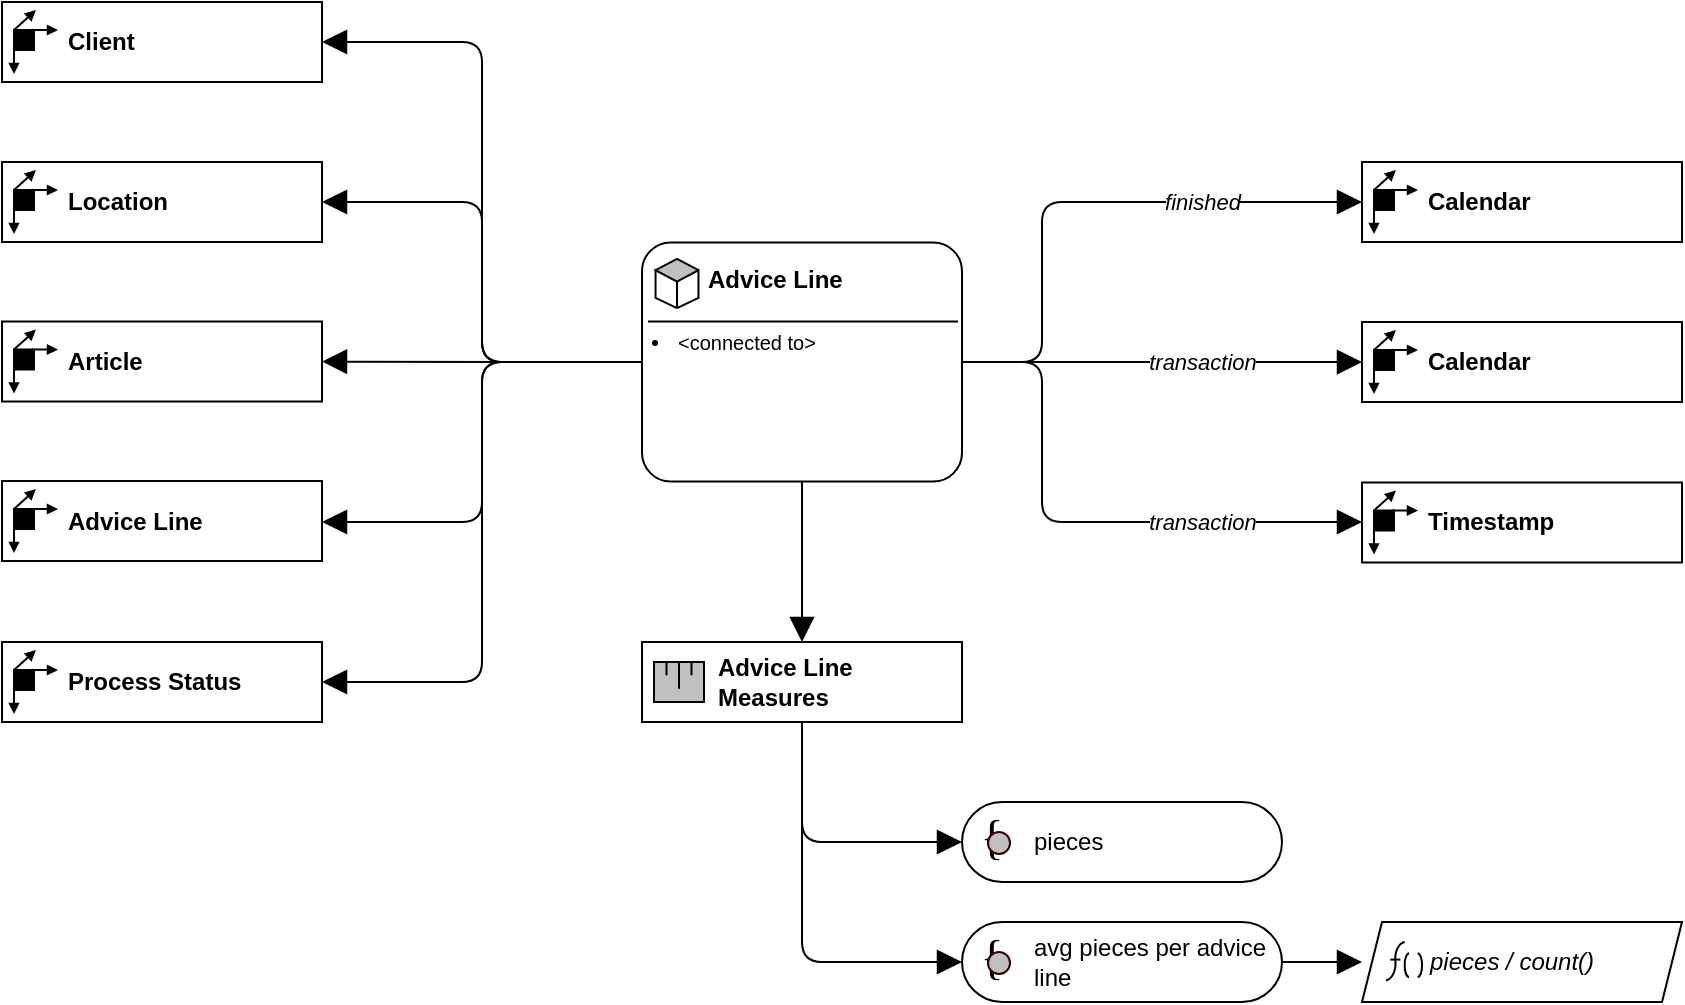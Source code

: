 <mxfile version="25.0.3">
  <diagram name="Seite-1" id="D6MCeGrKerhMQp70AOl7">
    <mxGraphModel dx="2120" dy="697" grid="1" gridSize="10" guides="1" tooltips="1" connect="1" arrows="1" fold="1" page="1" pageScale="1" pageWidth="827" pageHeight="1169" math="0" shadow="0">
      <root>
        <mxCell id="0" />
        <mxCell id="1" parent="0" />
        <object label="Advice Line" btelligentShapeType="MeasureGroup" btelligentLibrary="ADAPT" id="GLuP2zMcqy0yixXODWUq-1">
          <mxCell style="group;fillColor=default;connectable=1;whiteSpace=wrap;align=left;spacingTop=5;spacingLeft=31;fontStyle=1;textShadow=0;labelBorderColor=none;labelBackgroundColor=none;" vertex="1" connectable="0" parent="1">
            <mxGeometry x="240" y="280.25" width="160" height="119.5" as="geometry" />
          </mxCell>
        </object>
        <object label="" ADAPT="Measuregroup (Cube)" id="GLuP2zMcqy0yixXODWUq-2">
          <mxCell style="rounded=1;whiteSpace=wrap;html=1;arcSize=12;align=left;spacingLeft=-16;verticalAlign=top;spacingTop=30;fontSize=12;container=0;fillColor=none;noLabel=1;connectable=0;editable=0;movable=1;resizable=1;rotatable=1;deletable=1;locked=0;" vertex="1" parent="GLuP2zMcqy0yixXODWUq-1">
            <mxGeometry width="160" height="119.5" as="geometry" />
          </mxCell>
        </object>
        <mxCell id="GLuP2zMcqy0yixXODWUq-3" value="" style="endArrow=none;html=1;rounded=0;editable=0;" edge="1" parent="GLuP2zMcqy0yixXODWUq-1">
          <mxGeometry width="50" height="50" relative="1" as="geometry">
            <mxPoint x="3" y="39.5" as="sourcePoint" />
            <mxPoint x="158" y="39.5" as="targetPoint" />
            <Array as="points">
              <mxPoint x="73" y="39.5" />
            </Array>
          </mxGeometry>
        </mxCell>
        <mxCell id="GLuP2zMcqy0yixXODWUq-4" style="vsdxID=9;fillColor=#FFFFFF;gradientColor=none;shape=stencil(jZBNDoQgDIVP063BdsEBHOceJqI0w4BB5u/2A+lCZWHcvbZfm9cH1K12WAygWlMMD/PhMVmgGyCytyZyygqoB+qmEM0cw8uPUi9DIYt6hne58JW9Vqmyg+p3rO8CO/Y7+IhqbDRdhU+u1hZQN6iv45XjLLZfJ3ZOotrP62xyS3Kl/g8=);strokeColor=#000000;spacingTop=-3;spacingBottom=-3;spacingLeft=-3;spacingRight=-3;points=[];labelBackgroundColor=none;rounded=0;html=1;whiteSpace=wrap;container=0;editable=0;" vertex="1" parent="GLuP2zMcqy0yixXODWUq-1">
          <mxGeometry x="6.775" y="13.85" width="10.725" height="19.0" as="geometry" />
        </mxCell>
        <mxCell id="GLuP2zMcqy0yixXODWUq-5" style="vsdxID=10;fillColor=#FFFFFF;gradientColor=none;shape=stencil(jZBNDoQgDIVP063BdsEBHOceJqI0w4BB5u/2A+lCZWHcvbZfm9cH1K12WAygWlMMD/PhMVmgGyCytyZyygqoB+qmEM0cw8uPUi9DIYt6hne58JW9Vqmyg+p3rO8CO/Y7+IhqbDRdhU+u1hZQN6iv45XjLLZfJ3ZOotrP62xyS3Kl/g8=);strokeColor=#000000;spacingTop=-3;spacingBottom=-3;spacingLeft=-3;spacingRight=-3;flipH=1;points=[];labelBackgroundColor=none;rounded=0;html=1;whiteSpace=wrap;container=0;editable=0;" vertex="1" parent="GLuP2zMcqy0yixXODWUq-1">
          <mxGeometry x="17.5" y="13.85" width="10.725" height="19.0" as="geometry" />
        </mxCell>
        <mxCell id="GLuP2zMcqy0yixXODWUq-6" value="&lt;div style=&quot;font-size: 1px&quot;&gt;&lt;/div&gt;" style="verticalAlign=middle;align=center;overflow=width;vsdxID=11;fillColor=#C0C0C0;gradientColor=none;shape=stencil(nZBNCoQwDIVPk31t8ASO3kOw2mBtpVaduf20BPEHceHuveRLSB5gMel6VCDFFLzr1UpN0IAfkJKsVp5CVIAlYNE6rzrvZtuwH+tEJjW4JW348lwmRJqR4sc+Z1sxa8ge2PyMPpCvd27n3LLPt0axP9mSMZzRsX8NJZY4UCz/);strokeColor=#000000;spacingTop=-3;spacingBottom=-3;spacingLeft=-3;spacingRight=-3;points=[];labelBackgroundColor=none;rounded=0;html=1;whiteSpace=wrap;container=0;editable=0;" vertex="1" parent="GLuP2zMcqy0yixXODWUq-1">
          <mxGeometry x="6.775" y="8.15" width="21.45" height="11.4" as="geometry" />
        </mxCell>
        <mxCell id="GLuP2zMcqy0yixXODWUq-7" value="&lt;ul&gt;&lt;li&gt;&amp;lt;connected to&amp;gt;&lt;br&gt;&lt;/li&gt;&lt;/ul&gt;" style="text;html=1;align=left;verticalAlign=top;whiteSpace=wrap;rounded=0;spacingLeft=-31;fontSize=10;spacingTop=-14;connectable=0;" vertex="1" parent="GLuP2zMcqy0yixXODWUq-1">
          <mxGeometry x="7" y="42" width="150" height="73" as="geometry" />
        </mxCell>
        <object label="Client" btelligentShapeType="Dimension" btelligentLibrary="ADAPT" id="GLuP2zMcqy0yixXODWUq-8">
          <mxCell style="group;fillColor=default;verticalAlign=middle;align=left;spacingLeft=31;fontStyle=1;connectable=1;whiteSpace=wrap;" vertex="1" connectable="0" parent="1">
            <mxGeometry x="-80" y="160" width="160" height="40" as="geometry" />
          </mxCell>
        </object>
        <object label="GGG" id="GLuP2zMcqy0yixXODWUq-9">
          <mxCell style="rounded=0;whiteSpace=wrap;html=1;noLabel=1;container=0;editable=0;movable=1;resizable=1;rotatable=1;deletable=1;locked=0;connectable=0;fillColor=none;" vertex="1" parent="GLuP2zMcqy0yixXODWUq-8">
            <mxGeometry width="160" height="40" as="geometry" />
          </mxCell>
        </object>
        <mxCell id="GLuP2zMcqy0yixXODWUq-10" value="" style="rounded=0;whiteSpace=wrap;html=1;fillColor=#000000;fontColor=#ffffff;strokeColor=#000000;strokeWidth=1;deletable=1;cloneable=0;movable=1;editable=1;resizable=1;rotatable=1;locked=0;connectable=1;container=0;expand=0;recursiveResize=0;allowArrows=0;" vertex="1" parent="GLuP2zMcqy0yixXODWUq-8">
          <mxGeometry x="6.0" y="14" width="10" height="10" as="geometry" />
        </mxCell>
        <mxCell id="GLuP2zMcqy0yixXODWUq-11" value="" style="endArrow=block;html=1;rounded=0;endFill=1;startSize=2;endSize=3;strokeWidth=1;deletable=1;cloneable=0;movable=1;editable=1;resizable=1;rotatable=1;locked=0;connectable=1;" edge="1" parent="GLuP2zMcqy0yixXODWUq-8">
          <mxGeometry width="50" height="50" relative="1" as="geometry">
            <mxPoint x="15.0" y="14" as="sourcePoint" />
            <mxPoint x="28.0" y="14" as="targetPoint" />
          </mxGeometry>
        </mxCell>
        <mxCell id="GLuP2zMcqy0yixXODWUq-12" value="" style="endArrow=block;html=1;rounded=0;endFill=1;startSize=2;endSize=3;strokeWidth=1;deletable=1;cloneable=0;movable=1;editable=1;resizable=1;rotatable=1;locked=0;connectable=1;" edge="1" parent="GLuP2zMcqy0yixXODWUq-8">
          <mxGeometry width="50" height="50" relative="1" as="geometry">
            <mxPoint x="6.0" y="22" as="sourcePoint" />
            <mxPoint x="6.0" y="36" as="targetPoint" />
          </mxGeometry>
        </mxCell>
        <mxCell id="GLuP2zMcqy0yixXODWUq-13" value="" style="endArrow=block;html=1;rounded=0;endFill=1;startSize=2;endSize=3;strokeWidth=1;deletable=1;cloneable=0;movable=1;editable=1;resizable=1;rotatable=1;locked=0;connectable=1;" edge="1" parent="GLuP2zMcqy0yixXODWUq-8">
          <mxGeometry width="50" height="50" relative="1" as="geometry">
            <mxPoint x="6.0" y="14" as="sourcePoint" />
            <mxPoint x="17.0" y="4" as="targetPoint" />
          </mxGeometry>
        </mxCell>
        <object label="Timestamp" btelligentShapeType="Dimension" btelligentLibrary="ADAPT" id="GLuP2zMcqy0yixXODWUq-14">
          <mxCell style="group;fillColor=default;verticalAlign=middle;align=left;spacingLeft=31;fontStyle=1;connectable=1;whiteSpace=wrap;" vertex="1" connectable="0" parent="1">
            <mxGeometry x="600" y="400.25" width="160" height="40" as="geometry" />
          </mxCell>
        </object>
        <object label="GGG" id="GLuP2zMcqy0yixXODWUq-15">
          <mxCell style="rounded=0;whiteSpace=wrap;html=1;noLabel=1;container=0;editable=0;movable=1;resizable=1;rotatable=1;deletable=1;locked=0;connectable=0;fillColor=none;" vertex="1" parent="GLuP2zMcqy0yixXODWUq-14">
            <mxGeometry width="160" height="40" as="geometry" />
          </mxCell>
        </object>
        <mxCell id="GLuP2zMcqy0yixXODWUq-16" value="" style="rounded=0;whiteSpace=wrap;html=1;fillColor=#000000;fontColor=#ffffff;strokeColor=#000000;strokeWidth=1;deletable=1;cloneable=0;movable=1;editable=1;resizable=1;rotatable=1;locked=0;connectable=1;container=0;expand=0;recursiveResize=0;allowArrows=0;" vertex="1" parent="GLuP2zMcqy0yixXODWUq-14">
          <mxGeometry x="6.0" y="14" width="10" height="10" as="geometry" />
        </mxCell>
        <mxCell id="GLuP2zMcqy0yixXODWUq-17" value="" style="endArrow=block;html=1;rounded=0;endFill=1;startSize=2;endSize=3;strokeWidth=1;deletable=1;cloneable=0;movable=1;editable=1;resizable=1;rotatable=1;locked=0;connectable=1;" edge="1" parent="GLuP2zMcqy0yixXODWUq-14">
          <mxGeometry width="50" height="50" relative="1" as="geometry">
            <mxPoint x="15.0" y="14" as="sourcePoint" />
            <mxPoint x="28.0" y="14" as="targetPoint" />
          </mxGeometry>
        </mxCell>
        <mxCell id="GLuP2zMcqy0yixXODWUq-18" value="" style="endArrow=block;html=1;rounded=0;endFill=1;startSize=2;endSize=3;strokeWidth=1;deletable=1;cloneable=0;movable=1;editable=1;resizable=1;rotatable=1;locked=0;connectable=1;" edge="1" parent="GLuP2zMcqy0yixXODWUq-14">
          <mxGeometry width="50" height="50" relative="1" as="geometry">
            <mxPoint x="6.0" y="22" as="sourcePoint" />
            <mxPoint x="6.0" y="36" as="targetPoint" />
          </mxGeometry>
        </mxCell>
        <mxCell id="GLuP2zMcqy0yixXODWUq-19" value="" style="endArrow=block;html=1;rounded=0;endFill=1;startSize=2;endSize=3;strokeWidth=1;deletable=1;cloneable=0;movable=1;editable=1;resizable=1;rotatable=1;locked=0;connectable=1;" edge="1" parent="GLuP2zMcqy0yixXODWUq-14">
          <mxGeometry width="50" height="50" relative="1" as="geometry">
            <mxPoint x="6.0" y="14" as="sourcePoint" />
            <mxPoint x="17.0" y="4" as="targetPoint" />
          </mxGeometry>
        </mxCell>
        <object label="Calendar" btelligentShapeType="Dimension" btelligentLibrary="ADAPT" id="GLuP2zMcqy0yixXODWUq-20">
          <mxCell style="group;fillColor=default;verticalAlign=middle;align=left;spacingLeft=31;fontStyle=1;connectable=1;whiteSpace=wrap;" vertex="1" connectable="0" parent="1">
            <mxGeometry x="600" y="240" width="160" height="40" as="geometry" />
          </mxCell>
        </object>
        <object label="GGG" id="GLuP2zMcqy0yixXODWUq-21">
          <mxCell style="rounded=0;whiteSpace=wrap;html=1;noLabel=1;container=0;editable=0;movable=1;resizable=1;rotatable=1;deletable=1;locked=0;connectable=0;fillColor=none;" vertex="1" parent="GLuP2zMcqy0yixXODWUq-20">
            <mxGeometry width="160" height="40" as="geometry" />
          </mxCell>
        </object>
        <mxCell id="GLuP2zMcqy0yixXODWUq-22" value="" style="rounded=0;whiteSpace=wrap;html=1;fillColor=#000000;fontColor=#ffffff;strokeColor=#000000;strokeWidth=1;deletable=1;cloneable=0;movable=1;editable=1;resizable=1;rotatable=1;locked=0;connectable=1;container=0;expand=0;recursiveResize=0;allowArrows=0;" vertex="1" parent="GLuP2zMcqy0yixXODWUq-20">
          <mxGeometry x="6.0" y="14" width="10" height="10" as="geometry" />
        </mxCell>
        <mxCell id="GLuP2zMcqy0yixXODWUq-23" value="" style="endArrow=block;html=1;rounded=0;endFill=1;startSize=2;endSize=3;strokeWidth=1;deletable=1;cloneable=0;movable=1;editable=1;resizable=1;rotatable=1;locked=0;connectable=1;" edge="1" parent="GLuP2zMcqy0yixXODWUq-20">
          <mxGeometry width="50" height="50" relative="1" as="geometry">
            <mxPoint x="15.0" y="14" as="sourcePoint" />
            <mxPoint x="28.0" y="14" as="targetPoint" />
          </mxGeometry>
        </mxCell>
        <mxCell id="GLuP2zMcqy0yixXODWUq-24" value="" style="endArrow=block;html=1;rounded=0;endFill=1;startSize=2;endSize=3;strokeWidth=1;deletable=1;cloneable=0;movable=1;editable=1;resizable=1;rotatable=1;locked=0;connectable=1;" edge="1" parent="GLuP2zMcqy0yixXODWUq-20">
          <mxGeometry width="50" height="50" relative="1" as="geometry">
            <mxPoint x="6.0" y="22" as="sourcePoint" />
            <mxPoint x="6.0" y="36" as="targetPoint" />
          </mxGeometry>
        </mxCell>
        <mxCell id="GLuP2zMcqy0yixXODWUq-25" value="" style="endArrow=block;html=1;rounded=0;endFill=1;startSize=2;endSize=3;strokeWidth=1;deletable=1;cloneable=0;movable=1;editable=1;resizable=1;rotatable=1;locked=0;connectable=1;" edge="1" parent="GLuP2zMcqy0yixXODWUq-20">
          <mxGeometry width="50" height="50" relative="1" as="geometry">
            <mxPoint x="6.0" y="14" as="sourcePoint" />
            <mxPoint x="17.0" y="4" as="targetPoint" />
          </mxGeometry>
        </mxCell>
        <object label="Calendar" btelligentShapeType="Dimension" btelligentLibrary="ADAPT" id="GLuP2zMcqy0yixXODWUq-26">
          <mxCell style="group;fillColor=default;verticalAlign=middle;align=left;spacingLeft=31;fontStyle=1;connectable=1;whiteSpace=wrap;" vertex="1" connectable="0" parent="1">
            <mxGeometry x="600" y="320" width="160" height="40" as="geometry" />
          </mxCell>
        </object>
        <object label="GGG" id="GLuP2zMcqy0yixXODWUq-27">
          <mxCell style="rounded=0;whiteSpace=wrap;html=1;noLabel=1;container=0;editable=0;movable=1;resizable=1;rotatable=1;deletable=1;locked=0;connectable=0;fillColor=none;" vertex="1" parent="GLuP2zMcqy0yixXODWUq-26">
            <mxGeometry width="160" height="40" as="geometry" />
          </mxCell>
        </object>
        <mxCell id="GLuP2zMcqy0yixXODWUq-28" value="" style="rounded=0;whiteSpace=wrap;html=1;fillColor=#000000;fontColor=#ffffff;strokeColor=#000000;strokeWidth=1;deletable=1;cloneable=0;movable=1;editable=1;resizable=1;rotatable=1;locked=0;connectable=1;container=0;expand=0;recursiveResize=0;allowArrows=0;" vertex="1" parent="GLuP2zMcqy0yixXODWUq-26">
          <mxGeometry x="6.0" y="14" width="10" height="10" as="geometry" />
        </mxCell>
        <mxCell id="GLuP2zMcqy0yixXODWUq-29" value="" style="endArrow=block;html=1;rounded=0;endFill=1;startSize=2;endSize=3;strokeWidth=1;deletable=1;cloneable=0;movable=1;editable=1;resizable=1;rotatable=1;locked=0;connectable=1;" edge="1" parent="GLuP2zMcqy0yixXODWUq-26">
          <mxGeometry width="50" height="50" relative="1" as="geometry">
            <mxPoint x="15.0" y="14" as="sourcePoint" />
            <mxPoint x="28.0" y="14" as="targetPoint" />
          </mxGeometry>
        </mxCell>
        <mxCell id="GLuP2zMcqy0yixXODWUq-30" value="" style="endArrow=block;html=1;rounded=0;endFill=1;startSize=2;endSize=3;strokeWidth=1;deletable=1;cloneable=0;movable=1;editable=1;resizable=1;rotatable=1;locked=0;connectable=1;" edge="1" parent="GLuP2zMcqy0yixXODWUq-26">
          <mxGeometry width="50" height="50" relative="1" as="geometry">
            <mxPoint x="6.0" y="22" as="sourcePoint" />
            <mxPoint x="6.0" y="36" as="targetPoint" />
          </mxGeometry>
        </mxCell>
        <mxCell id="GLuP2zMcqy0yixXODWUq-31" value="" style="endArrow=block;html=1;rounded=0;endFill=1;startSize=2;endSize=3;strokeWidth=1;deletable=1;cloneable=0;movable=1;editable=1;resizable=1;rotatable=1;locked=0;connectable=1;" edge="1" parent="GLuP2zMcqy0yixXODWUq-26">
          <mxGeometry width="50" height="50" relative="1" as="geometry">
            <mxPoint x="6.0" y="14" as="sourcePoint" />
            <mxPoint x="17.0" y="4" as="targetPoint" />
          </mxGeometry>
        </mxCell>
        <object label="Advice Line" btelligentShapeType="Dimension" btelligentLibrary="ADAPT" id="GLuP2zMcqy0yixXODWUq-32">
          <mxCell style="group;fillColor=default;verticalAlign=middle;align=left;spacingLeft=31;fontStyle=1;connectable=1;whiteSpace=wrap;" vertex="1" connectable="0" parent="1">
            <mxGeometry x="-80" y="399.5" width="160" height="40" as="geometry" />
          </mxCell>
        </object>
        <object label="GGG" id="GLuP2zMcqy0yixXODWUq-33">
          <mxCell style="rounded=0;whiteSpace=wrap;html=1;noLabel=1;container=0;editable=0;movable=1;resizable=1;rotatable=1;deletable=1;locked=0;connectable=0;fillColor=none;" vertex="1" parent="GLuP2zMcqy0yixXODWUq-32">
            <mxGeometry width="160" height="40" as="geometry" />
          </mxCell>
        </object>
        <mxCell id="GLuP2zMcqy0yixXODWUq-34" value="" style="rounded=0;whiteSpace=wrap;html=1;fillColor=#000000;fontColor=#ffffff;strokeColor=#000000;strokeWidth=1;deletable=1;cloneable=0;movable=1;editable=1;resizable=1;rotatable=1;locked=0;connectable=1;container=0;expand=0;recursiveResize=0;allowArrows=0;" vertex="1" parent="GLuP2zMcqy0yixXODWUq-32">
          <mxGeometry x="6.0" y="14" width="10" height="10" as="geometry" />
        </mxCell>
        <mxCell id="GLuP2zMcqy0yixXODWUq-35" value="" style="endArrow=block;html=1;rounded=0;endFill=1;startSize=2;endSize=3;strokeWidth=1;deletable=1;cloneable=0;movable=1;editable=1;resizable=1;rotatable=1;locked=0;connectable=1;" edge="1" parent="GLuP2zMcqy0yixXODWUq-32">
          <mxGeometry width="50" height="50" relative="1" as="geometry">
            <mxPoint x="15.0" y="14" as="sourcePoint" />
            <mxPoint x="28.0" y="14" as="targetPoint" />
          </mxGeometry>
        </mxCell>
        <mxCell id="GLuP2zMcqy0yixXODWUq-36" value="" style="endArrow=block;html=1;rounded=0;endFill=1;startSize=2;endSize=3;strokeWidth=1;deletable=1;cloneable=0;movable=1;editable=1;resizable=1;rotatable=1;locked=0;connectable=1;" edge="1" parent="GLuP2zMcqy0yixXODWUq-32">
          <mxGeometry width="50" height="50" relative="1" as="geometry">
            <mxPoint x="6.0" y="22" as="sourcePoint" />
            <mxPoint x="6.0" y="36" as="targetPoint" />
          </mxGeometry>
        </mxCell>
        <mxCell id="GLuP2zMcqy0yixXODWUq-37" value="" style="endArrow=block;html=1;rounded=0;endFill=1;startSize=2;endSize=3;strokeWidth=1;deletable=1;cloneable=0;movable=1;editable=1;resizable=1;rotatable=1;locked=0;connectable=1;" edge="1" parent="GLuP2zMcqy0yixXODWUq-32">
          <mxGeometry width="50" height="50" relative="1" as="geometry">
            <mxPoint x="6.0" y="14" as="sourcePoint" />
            <mxPoint x="17.0" y="4" as="targetPoint" />
          </mxGeometry>
        </mxCell>
        <object label="Location" btelligentShapeType="Dimension" btelligentLibrary="ADAPT" id="GLuP2zMcqy0yixXODWUq-38">
          <mxCell style="group;fillColor=default;verticalAlign=middle;align=left;spacingLeft=31;fontStyle=1;connectable=1;whiteSpace=wrap;" vertex="1" connectable="0" parent="1">
            <mxGeometry x="-80" y="240" width="160" height="40" as="geometry" />
          </mxCell>
        </object>
        <object label="GGG" id="GLuP2zMcqy0yixXODWUq-39">
          <mxCell style="rounded=0;whiteSpace=wrap;html=1;noLabel=1;container=0;editable=0;movable=1;resizable=1;rotatable=1;deletable=1;locked=0;connectable=0;fillColor=none;" vertex="1" parent="GLuP2zMcqy0yixXODWUq-38">
            <mxGeometry width="160" height="40" as="geometry" />
          </mxCell>
        </object>
        <mxCell id="GLuP2zMcqy0yixXODWUq-40" value="" style="rounded=0;whiteSpace=wrap;html=1;fillColor=#000000;fontColor=#ffffff;strokeColor=#000000;strokeWidth=1;deletable=1;cloneable=0;movable=1;editable=1;resizable=1;rotatable=1;locked=0;connectable=1;container=0;expand=0;recursiveResize=0;allowArrows=0;" vertex="1" parent="GLuP2zMcqy0yixXODWUq-38">
          <mxGeometry x="6.0" y="14" width="10" height="10" as="geometry" />
        </mxCell>
        <mxCell id="GLuP2zMcqy0yixXODWUq-41" value="" style="endArrow=block;html=1;rounded=0;endFill=1;startSize=2;endSize=3;strokeWidth=1;deletable=1;cloneable=0;movable=1;editable=1;resizable=1;rotatable=1;locked=0;connectable=1;" edge="1" parent="GLuP2zMcqy0yixXODWUq-38">
          <mxGeometry width="50" height="50" relative="1" as="geometry">
            <mxPoint x="15.0" y="14" as="sourcePoint" />
            <mxPoint x="28.0" y="14" as="targetPoint" />
          </mxGeometry>
        </mxCell>
        <mxCell id="GLuP2zMcqy0yixXODWUq-42" value="" style="endArrow=block;html=1;rounded=0;endFill=1;startSize=2;endSize=3;strokeWidth=1;deletable=1;cloneable=0;movable=1;editable=1;resizable=1;rotatable=1;locked=0;connectable=1;" edge="1" parent="GLuP2zMcqy0yixXODWUq-38">
          <mxGeometry width="50" height="50" relative="1" as="geometry">
            <mxPoint x="6.0" y="22" as="sourcePoint" />
            <mxPoint x="6.0" y="36" as="targetPoint" />
          </mxGeometry>
        </mxCell>
        <mxCell id="GLuP2zMcqy0yixXODWUq-43" value="" style="endArrow=block;html=1;rounded=0;endFill=1;startSize=2;endSize=3;strokeWidth=1;deletable=1;cloneable=0;movable=1;editable=1;resizable=1;rotatable=1;locked=0;connectable=1;" edge="1" parent="GLuP2zMcqy0yixXODWUq-38">
          <mxGeometry width="50" height="50" relative="1" as="geometry">
            <mxPoint x="6.0" y="14" as="sourcePoint" />
            <mxPoint x="17.0" y="4" as="targetPoint" />
          </mxGeometry>
        </mxCell>
        <object label="Process Status" btelligentShapeType="Dimension" btelligentLibrary="ADAPT" id="GLuP2zMcqy0yixXODWUq-44">
          <mxCell style="group;fillColor=default;verticalAlign=middle;align=left;spacingLeft=31;fontStyle=1;connectable=1;whiteSpace=wrap;" vertex="1" connectable="0" parent="1">
            <mxGeometry x="-80" y="480" width="160" height="40" as="geometry" />
          </mxCell>
        </object>
        <object label="GGG" id="GLuP2zMcqy0yixXODWUq-45">
          <mxCell style="rounded=0;whiteSpace=wrap;html=1;noLabel=1;container=0;editable=0;movable=1;resizable=1;rotatable=1;deletable=1;locked=0;connectable=0;fillColor=none;" vertex="1" parent="GLuP2zMcqy0yixXODWUq-44">
            <mxGeometry width="160" height="40" as="geometry" />
          </mxCell>
        </object>
        <mxCell id="GLuP2zMcqy0yixXODWUq-46" value="" style="rounded=0;whiteSpace=wrap;html=1;fillColor=#000000;fontColor=#ffffff;strokeColor=#000000;strokeWidth=1;deletable=1;cloneable=0;movable=1;editable=1;resizable=1;rotatable=1;locked=0;connectable=1;container=0;expand=0;recursiveResize=0;allowArrows=0;" vertex="1" parent="GLuP2zMcqy0yixXODWUq-44">
          <mxGeometry x="6.0" y="14" width="10" height="10" as="geometry" />
        </mxCell>
        <mxCell id="GLuP2zMcqy0yixXODWUq-47" value="" style="endArrow=block;html=1;rounded=0;endFill=1;startSize=2;endSize=3;strokeWidth=1;deletable=1;cloneable=0;movable=1;editable=1;resizable=1;rotatable=1;locked=0;connectable=1;" edge="1" parent="GLuP2zMcqy0yixXODWUq-44">
          <mxGeometry width="50" height="50" relative="1" as="geometry">
            <mxPoint x="15.0" y="14" as="sourcePoint" />
            <mxPoint x="28.0" y="14" as="targetPoint" />
          </mxGeometry>
        </mxCell>
        <mxCell id="GLuP2zMcqy0yixXODWUq-48" value="" style="endArrow=block;html=1;rounded=0;endFill=1;startSize=2;endSize=3;strokeWidth=1;deletable=1;cloneable=0;movable=1;editable=1;resizable=1;rotatable=1;locked=0;connectable=1;" edge="1" parent="GLuP2zMcqy0yixXODWUq-44">
          <mxGeometry width="50" height="50" relative="1" as="geometry">
            <mxPoint x="6.0" y="22" as="sourcePoint" />
            <mxPoint x="6.0" y="36" as="targetPoint" />
          </mxGeometry>
        </mxCell>
        <mxCell id="GLuP2zMcqy0yixXODWUq-49" value="" style="endArrow=block;html=1;rounded=0;endFill=1;startSize=2;endSize=3;strokeWidth=1;deletable=1;cloneable=0;movable=1;editable=1;resizable=1;rotatable=1;locked=0;connectable=1;" edge="1" parent="GLuP2zMcqy0yixXODWUq-44">
          <mxGeometry width="50" height="50" relative="1" as="geometry">
            <mxPoint x="6.0" y="14" as="sourcePoint" />
            <mxPoint x="17.0" y="4" as="targetPoint" />
          </mxGeometry>
        </mxCell>
        <object label="Article" btelligentShapeType="Dimension" btelligentLibrary="ADAPT" id="GLuP2zMcqy0yixXODWUq-50">
          <mxCell style="group;fillColor=default;verticalAlign=middle;align=left;spacingLeft=31;fontStyle=1;connectable=1;whiteSpace=wrap;" vertex="1" connectable="0" parent="1">
            <mxGeometry x="-80" y="319.75" width="160" height="40" as="geometry" />
          </mxCell>
        </object>
        <object label="GGG" id="GLuP2zMcqy0yixXODWUq-51">
          <mxCell style="rounded=0;whiteSpace=wrap;html=1;noLabel=1;container=0;editable=0;movable=1;resizable=1;rotatable=1;deletable=1;locked=0;connectable=0;fillColor=none;" vertex="1" parent="GLuP2zMcqy0yixXODWUq-50">
            <mxGeometry width="160" height="40" as="geometry" />
          </mxCell>
        </object>
        <mxCell id="GLuP2zMcqy0yixXODWUq-52" value="" style="rounded=0;whiteSpace=wrap;html=1;fillColor=#000000;fontColor=#ffffff;strokeColor=#000000;strokeWidth=1;deletable=1;cloneable=0;movable=1;editable=1;resizable=1;rotatable=1;locked=0;connectable=1;container=0;expand=0;recursiveResize=0;allowArrows=0;" vertex="1" parent="GLuP2zMcqy0yixXODWUq-50">
          <mxGeometry x="6.0" y="14" width="10" height="10" as="geometry" />
        </mxCell>
        <mxCell id="GLuP2zMcqy0yixXODWUq-53" value="" style="endArrow=block;html=1;rounded=0;endFill=1;startSize=2;endSize=3;strokeWidth=1;deletable=1;cloneable=0;movable=1;editable=1;resizable=1;rotatable=1;locked=0;connectable=1;" edge="1" parent="GLuP2zMcqy0yixXODWUq-50">
          <mxGeometry width="50" height="50" relative="1" as="geometry">
            <mxPoint x="15.0" y="14" as="sourcePoint" />
            <mxPoint x="28.0" y="14" as="targetPoint" />
          </mxGeometry>
        </mxCell>
        <mxCell id="GLuP2zMcqy0yixXODWUq-54" value="" style="endArrow=block;html=1;rounded=0;endFill=1;startSize=2;endSize=3;strokeWidth=1;deletable=1;cloneable=0;movable=1;editable=1;resizable=1;rotatable=1;locked=0;connectable=1;" edge="1" parent="GLuP2zMcqy0yixXODWUq-50">
          <mxGeometry width="50" height="50" relative="1" as="geometry">
            <mxPoint x="6.0" y="22" as="sourcePoint" />
            <mxPoint x="6.0" y="36" as="targetPoint" />
          </mxGeometry>
        </mxCell>
        <mxCell id="GLuP2zMcqy0yixXODWUq-55" value="" style="endArrow=block;html=1;rounded=0;endFill=1;startSize=2;endSize=3;strokeWidth=1;deletable=1;cloneable=0;movable=1;editable=1;resizable=1;rotatable=1;locked=0;connectable=1;" edge="1" parent="GLuP2zMcqy0yixXODWUq-50">
          <mxGeometry width="50" height="50" relative="1" as="geometry">
            <mxPoint x="6.0" y="14" as="sourcePoint" />
            <mxPoint x="17.0" y="4" as="targetPoint" />
          </mxGeometry>
        </mxCell>
        <UserObject label="" btelligentShapeType="LoosePrecedence" btelligentLibrary="ADAPT" id="GLuP2zMcqy0yixXODWUq-56">
          <mxCell style="vsdxID=5;startArrow=none;endArrow=block;startSize=10;endSize=10;strokeColor=#000000;spacingTop=2;spacingBottom=2;spacingLeft=2;spacingRight=2;verticalAlign=middle;html=1;labelBackgroundColor=#FFFFFF;rounded=1;jumpStyle=arc;startFill=0;endFill=1;fontStyle=2;labelBorderColor=none;edgeStyle=orthogonalEdgeStyle;" edge="1" parent="1" source="GLuP2zMcqy0yixXODWUq-1" target="GLuP2zMcqy0yixXODWUq-8">
            <mxGeometry relative="1" as="geometry">
              <mxPoint x="410" y="400" as="sourcePoint" />
              <mxPoint x="410" y="460" as="targetPoint" />
              <mxPoint as="offset" />
              <Array as="points">
                <mxPoint x="160" y="340" />
                <mxPoint x="160" y="180" />
              </Array>
            </mxGeometry>
          </mxCell>
        </UserObject>
        <UserObject label="" btelligentShapeType="LoosePrecedence" btelligentLibrary="ADAPT" id="GLuP2zMcqy0yixXODWUq-57">
          <mxCell style="vsdxID=5;startArrow=none;endArrow=block;startSize=10;endSize=10;strokeColor=#000000;spacingTop=2;spacingBottom=2;spacingLeft=2;spacingRight=2;verticalAlign=middle;html=1;labelBackgroundColor=#FFFFFF;rounded=1;jumpStyle=arc;startFill=0;endFill=1;fontStyle=2;labelBorderColor=none;edgeStyle=orthogonalEdgeStyle;" edge="1" parent="1" source="GLuP2zMcqy0yixXODWUq-1" target="GLuP2zMcqy0yixXODWUq-38">
            <mxGeometry relative="1" as="geometry">
              <mxPoint x="250" y="350" as="sourcePoint" />
              <mxPoint x="50" y="210" as="targetPoint" />
              <mxPoint as="offset" />
              <Array as="points">
                <mxPoint x="160" y="340" />
                <mxPoint x="160" y="260" />
              </Array>
            </mxGeometry>
          </mxCell>
        </UserObject>
        <UserObject label="" btelligentShapeType="LoosePrecedence" btelligentLibrary="ADAPT" id="GLuP2zMcqy0yixXODWUq-58">
          <mxCell style="vsdxID=5;startArrow=none;endArrow=block;startSize=10;endSize=10;strokeColor=#000000;spacingTop=2;spacingBottom=2;spacingLeft=2;spacingRight=2;verticalAlign=middle;html=1;labelBackgroundColor=#FFFFFF;rounded=1;jumpStyle=arc;startFill=0;endFill=1;fontStyle=2;labelBorderColor=none;edgeStyle=orthogonalEdgeStyle;" edge="1" parent="1" source="GLuP2zMcqy0yixXODWUq-1" target="GLuP2zMcqy0yixXODWUq-50">
            <mxGeometry relative="1" as="geometry">
              <mxPoint x="260" y="360" as="sourcePoint" />
              <mxPoint x="60" y="220" as="targetPoint" />
              <mxPoint as="offset" />
            </mxGeometry>
          </mxCell>
        </UserObject>
        <UserObject label="" btelligentShapeType="LoosePrecedence" btelligentLibrary="ADAPT" id="GLuP2zMcqy0yixXODWUq-59">
          <mxCell style="vsdxID=5;startArrow=none;endArrow=block;startSize=10;endSize=10;strokeColor=#000000;spacingTop=2;spacingBottom=2;spacingLeft=2;spacingRight=2;verticalAlign=middle;html=1;labelBackgroundColor=#FFFFFF;rounded=1;jumpStyle=arc;startFill=0;endFill=1;fontStyle=2;labelBorderColor=none;edgeStyle=orthogonalEdgeStyle;" edge="1" parent="1" source="GLuP2zMcqy0yixXODWUq-1" target="GLuP2zMcqy0yixXODWUq-32">
            <mxGeometry relative="1" as="geometry">
              <mxPoint x="270" y="370" as="sourcePoint" />
              <mxPoint x="70" y="230" as="targetPoint" />
              <mxPoint as="offset" />
              <Array as="points">
                <mxPoint x="160" y="340" />
                <mxPoint x="160" y="420" />
              </Array>
            </mxGeometry>
          </mxCell>
        </UserObject>
        <UserObject label="" btelligentShapeType="LoosePrecedence" btelligentLibrary="ADAPT" id="GLuP2zMcqy0yixXODWUq-60">
          <mxCell style="vsdxID=5;startArrow=none;endArrow=block;startSize=10;endSize=10;strokeColor=#000000;spacingTop=2;spacingBottom=2;spacingLeft=2;spacingRight=2;verticalAlign=middle;html=1;labelBackgroundColor=#FFFFFF;rounded=1;jumpStyle=arc;startFill=0;endFill=1;fontStyle=2;labelBorderColor=none;edgeStyle=orthogonalEdgeStyle;" edge="1" parent="1" source="GLuP2zMcqy0yixXODWUq-1" target="GLuP2zMcqy0yixXODWUq-44">
            <mxGeometry relative="1" as="geometry">
              <mxPoint x="280" y="380" as="sourcePoint" />
              <mxPoint x="80" y="240" as="targetPoint" />
              <mxPoint as="offset" />
              <Array as="points">
                <mxPoint x="160" y="340" />
                <mxPoint x="160" y="500" />
              </Array>
            </mxGeometry>
          </mxCell>
        </UserObject>
        <UserObject label="transaction" btelligentShapeType="LoosePrecedence" btelligentLibrary="ADAPT" id="GLuP2zMcqy0yixXODWUq-61">
          <mxCell style="vsdxID=5;startArrow=none;endArrow=block;startSize=10;endSize=10;strokeColor=#000000;spacingTop=2;spacingBottom=2;spacingLeft=2;spacingRight=2;verticalAlign=middle;html=1;labelBackgroundColor=#FFFFFF;rounded=1;jumpStyle=arc;startFill=0;endFill=1;fontStyle=2;labelBorderColor=none;edgeStyle=orthogonalEdgeStyle;" edge="1" parent="1" source="GLuP2zMcqy0yixXODWUq-1" target="GLuP2zMcqy0yixXODWUq-26">
            <mxGeometry x="0.2" relative="1" as="geometry">
              <mxPoint x="250" y="350" as="sourcePoint" />
              <mxPoint x="130" y="190" as="targetPoint" />
              <mxPoint as="offset" />
              <Array as="points">
                <mxPoint x="420" y="340" />
                <mxPoint x="420" y="340" />
              </Array>
            </mxGeometry>
          </mxCell>
        </UserObject>
        <UserObject label="transaction" btelligentShapeType="LoosePrecedence" btelligentLibrary="ADAPT" id="GLuP2zMcqy0yixXODWUq-62">
          <mxCell style="vsdxID=5;startArrow=none;endArrow=block;startSize=10;endSize=10;strokeColor=#000000;spacingTop=2;spacingBottom=2;spacingLeft=2;spacingRight=2;verticalAlign=middle;html=1;labelBackgroundColor=#FFFFFF;rounded=1;jumpStyle=arc;startFill=0;endFill=1;fontStyle=2;labelBorderColor=none;edgeStyle=orthogonalEdgeStyle;" edge="1" parent="1" source="GLuP2zMcqy0yixXODWUq-1" target="GLuP2zMcqy0yixXODWUq-14">
            <mxGeometry x="0.428" relative="1" as="geometry">
              <mxPoint x="410" y="350" as="sourcePoint" />
              <mxPoint x="530" y="350" as="targetPoint" />
              <mxPoint as="offset" />
              <Array as="points">
                <mxPoint x="440" y="340" />
                <mxPoint x="440" y="420" />
              </Array>
            </mxGeometry>
          </mxCell>
        </UserObject>
        <UserObject label="finished" btelligentShapeType="LoosePrecedence" btelligentLibrary="ADAPT" id="GLuP2zMcqy0yixXODWUq-63">
          <mxCell style="vsdxID=5;startArrow=none;endArrow=block;startSize=10;endSize=10;strokeColor=#000000;spacingTop=2;spacingBottom=2;spacingLeft=2;spacingRight=2;verticalAlign=middle;html=1;labelBackgroundColor=#FFFFFF;rounded=1;jumpStyle=arc;startFill=0;endFill=1;fontStyle=2;labelBorderColor=none;edgeStyle=orthogonalEdgeStyle;" edge="1" parent="1" source="GLuP2zMcqy0yixXODWUq-1" target="GLuP2zMcqy0yixXODWUq-20">
            <mxGeometry x="0.429" relative="1" as="geometry">
              <mxPoint x="420" y="360" as="sourcePoint" />
              <mxPoint x="540" y="360" as="targetPoint" />
              <mxPoint as="offset" />
              <Array as="points">
                <mxPoint x="440" y="340" />
                <mxPoint x="440" y="260" />
              </Array>
            </mxGeometry>
          </mxCell>
        </UserObject>
        <object label="Advice Line Measures" btelligentShapeType="MeasureDimension" btelligentLibrary="ADAPT" id="GLuP2zMcqy0yixXODWUq-65">
          <mxCell style="group;fillColor=default;verticalAlign=middle;align=left;spacingLeft=36;whiteSpace=wrap;fontStyle=1;connectable=1;" vertex="1" connectable="0" parent="1">
            <mxGeometry x="240" y="480" width="160" height="40" as="geometry" />
          </mxCell>
        </object>
        <object label="" ADAPT="Measure Dimension" id="GLuP2zMcqy0yixXODWUq-66">
          <mxCell style="rounded=0;whiteSpace=wrap;html=1;align=left;spacingLeft=37;fontStyle=0;fontFamily=Helvetica;fontSize=13;noLabel=1;connectable=0;editable=0;movable=1;resizable=1;rotatable=1;deletable=1;locked=0;fillColor=none;" vertex="1" parent="GLuP2zMcqy0yixXODWUq-65">
            <mxGeometry width="160" height="40" as="geometry" />
          </mxCell>
        </object>
        <mxCell id="GLuP2zMcqy0yixXODWUq-67" value="" style="group" vertex="1" connectable="0" parent="GLuP2zMcqy0yixXODWUq-65">
          <mxGeometry x="6" y="10" width="25" height="20" as="geometry" />
        </mxCell>
        <mxCell id="GLuP2zMcqy0yixXODWUq-68" value="" style="rounded=0;whiteSpace=wrap;html=1;fillColor=#C0C0C0;fontColor=#333333;strokeColor=#000000;" vertex="1" parent="GLuP2zMcqy0yixXODWUq-67">
          <mxGeometry width="25" height="20" as="geometry" />
        </mxCell>
        <mxCell id="GLuP2zMcqy0yixXODWUq-69" value="" style="endArrow=none;html=1;rounded=0;entryX=0.25;entryY=0;entryDx=0;entryDy=0;" edge="1" parent="GLuP2zMcqy0yixXODWUq-67" target="GLuP2zMcqy0yixXODWUq-68">
          <mxGeometry width="50" height="50" relative="1" as="geometry">
            <mxPoint x="6.25" y="6.667" as="sourcePoint" />
            <mxPoint x="8.333" y="25" as="targetPoint" />
          </mxGeometry>
        </mxCell>
        <mxCell id="GLuP2zMcqy0yixXODWUq-70" value="" style="endArrow=none;html=1;rounded=0;entryX=0.5;entryY=0;entryDx=0;entryDy=0;" edge="1" parent="GLuP2zMcqy0yixXODWUq-67" target="GLuP2zMcqy0yixXODWUq-68">
          <mxGeometry width="50" height="50" relative="1" as="geometry">
            <mxPoint x="12.5" y="13.333" as="sourcePoint" />
            <mxPoint x="12.465" y="3.333" as="targetPoint" />
          </mxGeometry>
        </mxCell>
        <mxCell id="GLuP2zMcqy0yixXODWUq-71" value="" style="endArrow=none;html=1;rounded=0;entryX=0.75;entryY=0;entryDx=0;entryDy=0;" edge="1" parent="GLuP2zMcqy0yixXODWUq-67" target="GLuP2zMcqy0yixXODWUq-68">
          <mxGeometry width="50" height="50" relative="1" as="geometry">
            <mxPoint x="18.75" y="6.667" as="sourcePoint" />
            <mxPoint x="10.417" y="6.667" as="targetPoint" />
          </mxGeometry>
        </mxCell>
        <UserObject label="" btelligentShapeType="LoosePrecedence" btelligentLibrary="ADAPT" id="GLuP2zMcqy0yixXODWUq-72">
          <mxCell style="vsdxID=5;startArrow=none;endArrow=block;startSize=10;endSize=10;strokeColor=#000000;spacingTop=2;spacingBottom=2;spacingLeft=2;spacingRight=2;verticalAlign=middle;html=1;labelBackgroundColor=#FFFFFF;rounded=1;jumpStyle=arc;startFill=0;endFill=1;fontStyle=2;labelBorderColor=none;edgeStyle=orthogonalEdgeStyle;" edge="1" parent="1" source="GLuP2zMcqy0yixXODWUq-1" target="GLuP2zMcqy0yixXODWUq-65">
            <mxGeometry relative="1" as="geometry">
              <mxPoint x="340" y="390" as="sourcePoint" />
              <mxPoint x="340" y="450" as="targetPoint" />
              <mxPoint as="offset" />
            </mxGeometry>
          </mxCell>
        </UserObject>
        <object label="pieces" btelligentShapeType="DimensionMember" btelligentLibrary="ADAPT" id="GLuP2zMcqy0yixXODWUq-73">
          <mxCell style="group;fillColor=default;verticalAlign=middle;align=left;spacingLeft=34;whiteSpace=wrap;connectable=1;" vertex="1" connectable="0" parent="1">
            <mxGeometry x="400" y="560" width="160" height="40" as="geometry" />
          </mxCell>
        </object>
        <object label="" ADAPT="DimensionMember" id="GLuP2zMcqy0yixXODWUq-74">
          <mxCell style="rounded=1;whiteSpace=wrap;html=1;arcSize=50;align=left;spacingLeft=38;fillColor=none;noLabel=1;connectable=0;editable=0;movable=1;resizable=1;rotatable=1;deletable=1;locked=0;" vertex="1" parent="GLuP2zMcqy0yixXODWUq-73">
            <mxGeometry width="160" height="40" as="geometry" />
          </mxCell>
        </object>
        <mxCell id="GLuP2zMcqy0yixXODWUq-75" value="" style="group;movable=0;resizable=0;rotatable=0;deletable=0;editable=0;locked=1;connectable=0;" vertex="1" connectable="0" parent="GLuP2zMcqy0yixXODWUq-73">
          <mxGeometry x="3" y="3" width="30" height="30" as="geometry" />
        </mxCell>
        <mxCell id="GLuP2zMcqy0yixXODWUq-76" value="&lt;div style=&quot;font-size: 24px;&quot;&gt;&lt;font style=&quot;font-size: 24px; font-family: Calibri; color: rgb(0, 0, 0); direction: ltr; letter-spacing: 0px; line-height: 120%; opacity: 1;&quot;&gt;{&amp;nbsp;  }&lt;br style=&quot;font-size: 24px;&quot;&gt;&lt;/font&gt;&lt;/div&gt;" style="verticalAlign=middle;align=center;overflow=width;vsdxID=10;fillColor=none;gradientColor=none;shape=stencil(nZBLDoAgDERP0z3SIyjew0SURgSD+Lu9kMZoXLhwN9O+tukAlrNpJg1SzDH4QW/URgNYgZTkjA4UkwJUgGXng+6DX1zLfmoymdXo17xh5zmRJ6Q42BWCfc2oJfdAr+Yv+AP9Cb7OJ3H/2JG1HNGz/84klThPVCc=);strokeColor=none;spacingTop=0;spacingBottom=0;spacingLeft=0;spacingRight=0;points=[];labelBackgroundColor=none;rounded=0;html=1;whiteSpace=wrap;container=0;fontSize=24;fontStyle=0;horizontal=1;" vertex="1" parent="GLuP2zMcqy0yixXODWUq-75">
          <mxGeometry width="30" height="30" as="geometry" />
        </mxCell>
        <mxCell id="GLuP2zMcqy0yixXODWUq-77" value="" style="ellipse;whiteSpace=wrap;html=1;aspect=fixed;fillColor=#c0c0c0;strokeColor=#330000;" vertex="1" parent="GLuP2zMcqy0yixXODWUq-75">
          <mxGeometry x="10" y="12" width="11" height="11" as="geometry" />
        </mxCell>
        <object label="avg pieces per advice line" btelligentShapeType="DimensionMember" btelligentLibrary="ADAPT" id="GLuP2zMcqy0yixXODWUq-78">
          <mxCell style="group;fillColor=default;verticalAlign=middle;align=left;spacingLeft=34;whiteSpace=wrap;connectable=1;" vertex="1" connectable="0" parent="1">
            <mxGeometry x="400" y="620" width="160" height="40" as="geometry" />
          </mxCell>
        </object>
        <object label="" ADAPT="DimensionMember" id="GLuP2zMcqy0yixXODWUq-79">
          <mxCell style="rounded=1;whiteSpace=wrap;html=1;arcSize=50;align=left;spacingLeft=38;fillColor=none;noLabel=1;connectable=0;editable=0;movable=1;resizable=1;rotatable=1;deletable=1;locked=0;" vertex="1" parent="GLuP2zMcqy0yixXODWUq-78">
            <mxGeometry width="160" height="40" as="geometry" />
          </mxCell>
        </object>
        <mxCell id="GLuP2zMcqy0yixXODWUq-80" value="" style="group;movable=0;resizable=0;rotatable=0;deletable=0;editable=0;locked=1;connectable=0;" vertex="1" connectable="0" parent="GLuP2zMcqy0yixXODWUq-78">
          <mxGeometry x="3" y="3" width="30" height="30" as="geometry" />
        </mxCell>
        <mxCell id="GLuP2zMcqy0yixXODWUq-81" value="&lt;div style=&quot;font-size: 24px;&quot;&gt;&lt;font style=&quot;font-size: 24px; font-family: Calibri; color: rgb(0, 0, 0); direction: ltr; letter-spacing: 0px; line-height: 120%; opacity: 1;&quot;&gt;{&amp;nbsp;  }&lt;br style=&quot;font-size: 24px;&quot;&gt;&lt;/font&gt;&lt;/div&gt;" style="verticalAlign=middle;align=center;overflow=width;vsdxID=10;fillColor=none;gradientColor=none;shape=stencil(nZBLDoAgDERP0z3SIyjew0SURgSD+Lu9kMZoXLhwN9O+tukAlrNpJg1SzDH4QW/URgNYgZTkjA4UkwJUgGXng+6DX1zLfmoymdXo17xh5zmRJ6Q42BWCfc2oJfdAr+Yv+AP9Cb7OJ3H/2JG1HNGz/84klThPVCc=);strokeColor=none;spacingTop=0;spacingBottom=0;spacingLeft=0;spacingRight=0;points=[];labelBackgroundColor=none;rounded=0;html=1;whiteSpace=wrap;container=0;fontSize=24;fontStyle=0;horizontal=1;" vertex="1" parent="GLuP2zMcqy0yixXODWUq-80">
          <mxGeometry width="30" height="30" as="geometry" />
        </mxCell>
        <mxCell id="GLuP2zMcqy0yixXODWUq-82" value="" style="ellipse;whiteSpace=wrap;html=1;aspect=fixed;fillColor=#c0c0c0;strokeColor=#330000;" vertex="1" parent="GLuP2zMcqy0yixXODWUq-80">
          <mxGeometry x="10" y="12" width="11" height="11" as="geometry" />
        </mxCell>
        <UserObject label="" btelligentShapeType="LoosePrecedence" btelligentLibrary="ADAPT" id="GLuP2zMcqy0yixXODWUq-83">
          <mxCell style="vsdxID=5;startArrow=none;endArrow=block;startSize=10;endSize=10;strokeColor=#000000;spacingTop=2;spacingBottom=2;spacingLeft=2;spacingRight=2;verticalAlign=middle;html=1;labelBackgroundColor=#FFFFFF;rounded=1;jumpStyle=arc;startFill=0;endFill=1;fontStyle=2;labelBorderColor=none;edgeStyle=orthogonalEdgeStyle;" edge="1" parent="1" source="GLuP2zMcqy0yixXODWUq-65" target="GLuP2zMcqy0yixXODWUq-73">
            <mxGeometry relative="1" as="geometry">
              <mxPoint x="250" y="350" as="sourcePoint" />
              <mxPoint x="90" y="510" as="targetPoint" />
              <mxPoint as="offset" />
              <Array as="points">
                <mxPoint x="320" y="580" />
              </Array>
            </mxGeometry>
          </mxCell>
        </UserObject>
        <UserObject label="" btelligentShapeType="LoosePrecedence" btelligentLibrary="ADAPT" id="GLuP2zMcqy0yixXODWUq-84">
          <mxCell style="vsdxID=5;startArrow=none;endArrow=block;startSize=10;endSize=10;strokeColor=#000000;spacingTop=2;spacingBottom=2;spacingLeft=2;spacingRight=2;verticalAlign=middle;html=1;labelBackgroundColor=#FFFFFF;rounded=1;jumpStyle=arc;startFill=0;endFill=1;fontStyle=2;labelBorderColor=none;edgeStyle=orthogonalEdgeStyle;" edge="1" parent="1" source="GLuP2zMcqy0yixXODWUq-65" target="GLuP2zMcqy0yixXODWUq-78">
            <mxGeometry relative="1" as="geometry">
              <mxPoint x="330" y="530" as="sourcePoint" />
              <mxPoint x="410" y="590" as="targetPoint" />
              <mxPoint as="offset" />
              <Array as="points">
                <mxPoint x="320" y="640" />
              </Array>
            </mxGeometry>
          </mxCell>
        </UserObject>
        <object label="pieces / count()" btelligentShapeType="Function" btelligentLibrary="ADAPT" id="GLuP2zMcqy0yixXODWUq-85">
          <mxCell style="group;fillColor=default;verticalAlign=middle;align=left;spacingLeft=32;fontStyle=2;html=1;connectable=1;" vertex="1" connectable="0" parent="1">
            <mxGeometry x="600" y="620" width="160" height="40" as="geometry" />
          </mxCell>
        </object>
        <object label="" ADAPT="Function" id="GLuP2zMcqy0yixXODWUq-86">
          <mxCell style="shape=parallelogram;perimeter=parallelogramPerimeter;whiteSpace=wrap;html=1;fixedSize=1;size=10;align=left;spacingLeft=37;fillColor=none;noLabel=1;connectable=0;editable=0;" vertex="1" parent="GLuP2zMcqy0yixXODWUq-85">
            <mxGeometry width="160" height="40" as="geometry" />
          </mxCell>
        </object>
        <mxCell id="GLuP2zMcqy0yixXODWUq-87" value="" style="group;movable=0;resizable=0;rotatable=0;deletable=0;editable=0;locked=1;connectable=0;" vertex="1" connectable="0" parent="GLuP2zMcqy0yixXODWUq-85">
          <mxGeometry x="12" y="10" width="18.0" height="19.2" as="geometry" />
        </mxCell>
        <mxCell id="GLuP2zMcqy0yixXODWUq-88" style="vsdxID=9;fillColor=#FFFFFF;gradientColor=none;shape=stencil(tVHREoIgEPwaHnEQssln0/9gEpXJxDko6e+DOSqzx6a329u9vYMlorKDnBXhzDowZ7Xo1g1EHAnnehoUaBcqImoiqs6A6sFcpxbxLKMyVhdziw4e53LG4gxnd8SIGpRKOAUGkpQXh6zYoxqSPC8zscOWXxs87YoEPZVeWwrGSafNhGSZyFFCr2hYRrtR9h82dlFq/mr/cN72vS/8lwtD8f54zGzNbUMKLQxY1A8=);strokeColor=#000000;spacingTop=-3;spacingBottom=-3;spacingLeft=-3;spacingRight=-3;points=[];labelBackgroundColor=none;rounded=0;html=1;whiteSpace=wrap;container=0;" vertex="1" parent="GLuP2zMcqy0yixXODWUq-87">
          <mxGeometry x="9.36" y="5.6" width="2.16" height="12" as="geometry" />
        </mxCell>
        <mxCell id="GLuP2zMcqy0yixXODWUq-89" style="vsdxID=10;fillColor=#FFFFFF;gradientColor=none;shape=stencil(tVHREoIgEPwaHnEQssln0/9gEpXJxDko6e+DOSqzx6a329u9vYMlorKDnBXhzDowZ7Xo1g1EHAnnehoUaBcqImoiqs6A6sFcpxbxLKMyVhdziw4e53LG4gxnd8SIGpRKOAUGkpQXh6zYoxqSPC8zscOWXxs87YoEPZVeWwrGSafNhGSZyFFCr2hYRrtR9h82dlFq/mr/cN72vS/8lwtD8f54zGzNbUMKLQxY1A8=);strokeColor=#000000;spacingTop=-3;spacingBottom=-3;spacingLeft=-3;spacingRight=-3;flipH=1;points=[];labelBackgroundColor=none;rounded=0;html=1;whiteSpace=wrap;container=0;" vertex="1" parent="GLuP2zMcqy0yixXODWUq-87">
          <mxGeometry x="15.84" y="5.6" width="2.16" height="12" as="geometry" />
        </mxCell>
        <mxCell id="GLuP2zMcqy0yixXODWUq-90" style="vsdxID=12;fillColor=#FFFFFF;gradientColor=none;shape=stencil(rVHREoIgEPwaHnEQbNJns/9gEoXJxDko7e+DOSqtt6a329u9u4UlonZaTopw5jzYs5pN6zURB8K5GbUC40NFRENE3VlQPdjr2CKeZFTG6mJvccOCczljcYazO2JER5RKOAUGkrSssqJEMSQ132dVga0k2m3XPeFC5WIcBeulN3ZEskrkIKFXNByj3SD7tQ/mZqWmr/bv9rbuXo//l718bS8U71/HwNbcZ0KhhemK5gE=);strokeColor=#000000;spacingTop=-3;spacingBottom=-3;spacingLeft=-3;spacingRight=-3;points=[];labelBackgroundColor=none;rounded=0;html=1;whiteSpace=wrap;container=0;" vertex="1" parent="GLuP2zMcqy0yixXODWUq-87">
          <mxGeometry width="9.36" height="19.2" as="geometry" />
        </mxCell>
        <mxCell id="GLuP2zMcqy0yixXODWUq-91" style="vsdxID=13;edgeStyle=none;startArrow=none;endArrow=none;startSize=5;endSize=5;strokeColor=#000000;spacingTop=-3;spacingBottom=-3;spacingLeft=-3;spacingRight=-3;verticalAlign=middle;html=1;labelBackgroundColor=none;rounded=0;" edge="1" parent="GLuP2zMcqy0yixXODWUq-87">
          <mxGeometry relative="1" as="geometry">
            <mxPoint as="offset" />
            <Array as="points" />
            <mxPoint x="2.16" y="8.8" as="sourcePoint" />
            <mxPoint x="7.2" y="8.8" as="targetPoint" />
          </mxGeometry>
        </mxCell>
        <UserObject label="" btelligentShapeType="LoosePrecedence" btelligentLibrary="ADAPT" id="GLuP2zMcqy0yixXODWUq-92">
          <mxCell style="vsdxID=5;startArrow=none;endArrow=block;startSize=10;endSize=10;strokeColor=#000000;spacingTop=2;spacingBottom=2;spacingLeft=2;spacingRight=2;verticalAlign=middle;html=1;labelBackgroundColor=#FFFFFF;rounded=1;jumpStyle=arc;startFill=0;endFill=1;fontStyle=2;labelBorderColor=none;edgeStyle=orthogonalEdgeStyle;" edge="1" parent="1" source="GLuP2zMcqy0yixXODWUq-78" target="GLuP2zMcqy0yixXODWUq-85">
            <mxGeometry relative="1" as="geometry">
              <mxPoint x="330" y="530" as="sourcePoint" />
              <mxPoint x="410" y="650" as="targetPoint" />
              <mxPoint as="offset" />
              <Array as="points">
                <mxPoint x="570" y="640" />
                <mxPoint x="570" y="640" />
              </Array>
            </mxGeometry>
          </mxCell>
        </UserObject>
      </root>
    </mxGraphModel>
  </diagram>
</mxfile>
